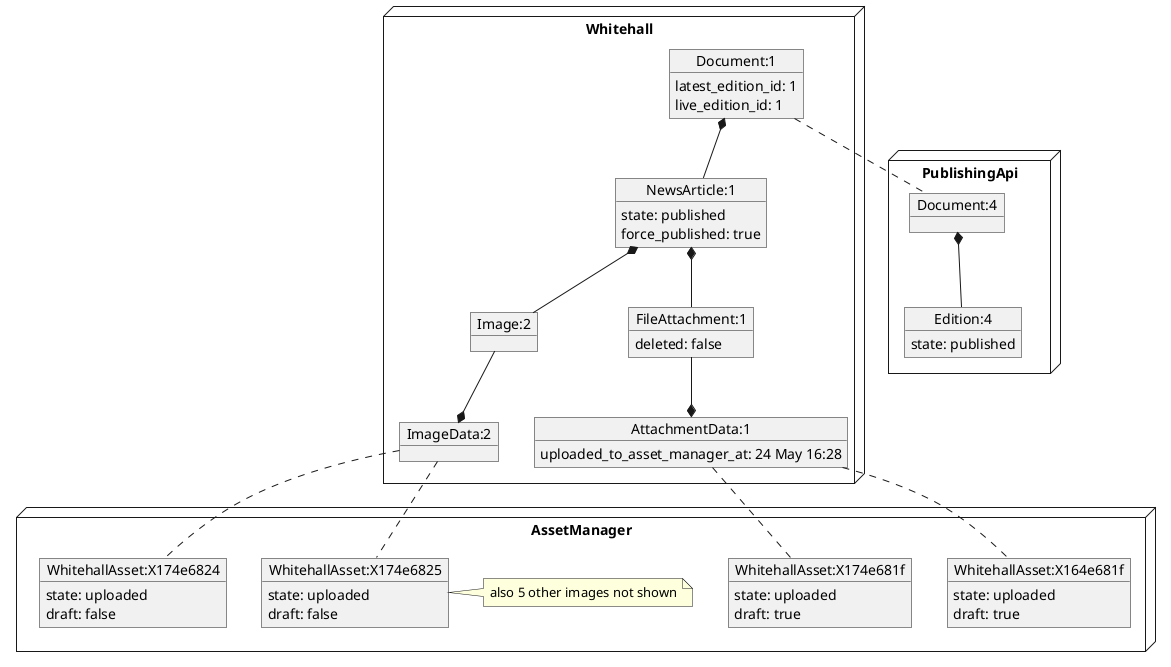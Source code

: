 @startuml
node Whitehall {
object "Document:1" as Document_1 {
  latest_edition_id: 1
  live_edition_id: 1
}
together {
object "NewsArticle:1" as NewsArticle_1 {
  state: published
  force_published: true
}
Document_1 *-- NewsArticle_1
object "FileAttachment:1" as FileAttachment_1 {
  deleted: false
}
NewsArticle_1 *-- FileAttachment_1
object "Image:2" as Image_2 {
}
NewsArticle_1 *-- Image_2
}
object "AttachmentData:1" as AttachmentData_1 {
  uploaded_to_asset_manager_at: 24 May 16:28
}
AttachmentData_1 *-u- FileAttachment_1
object "ImageData:2" as ImageData_2 {
}
ImageData_2 *-u- Image_2
}
node PublishingApi {
object "Document:4" as pubapi_Document_4 {
}
object "Edition:4" as pubapi_Edition_4 {
  state: published
}
pubapi_Document_4 *-- pubapi_Edition_4
}
node AssetManager {
together {
object "WhitehallAsset:X164e681f" as am_WhitehallAsset_X164e681f {
  state: uploaded
  draft: true
}
object "WhitehallAsset:X174e681f" as am_WhitehallAsset_X174e681f {
  state: uploaded
  draft: true
}
}
together {
object "WhitehallAsset:X174e6824" as am_WhitehallAsset_X174e6824 {
  state: uploaded
  draft: false
}
object "WhitehallAsset:X174e6825" as am_WhitehallAsset_X174e6825 {
  state: uploaded
  draft: false
}
note right
 also 5 other images not shown
end note
}
}
Document_1 .. pubapi_Document_4
AttachmentData_1 .. am_WhitehallAsset_X164e681f
AttachmentData_1 .. am_WhitehallAsset_X174e681f
ImageData_2 .. am_WhitehallAsset_X174e6824
ImageData_2 .. am_WhitehallAsset_X174e6825
@enduml
